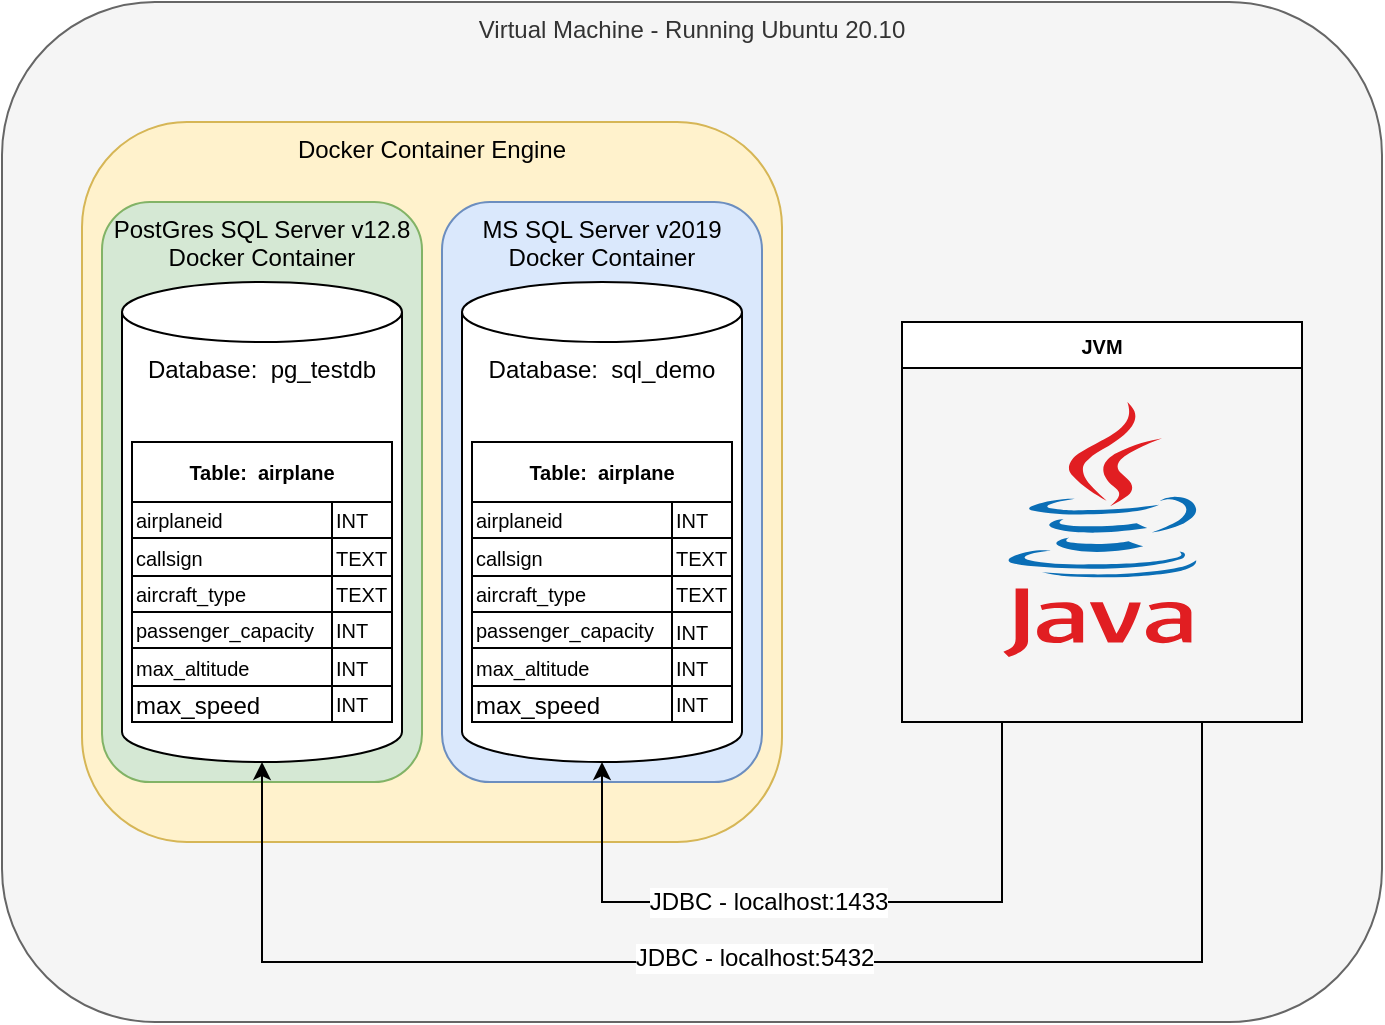 <mxfile version="15.2.7" type="device"><diagram id="0VWjshjp3TFPzyxE3Vly" name="Page-1"><mxGraphModel dx="1818" dy="1108" grid="1" gridSize="10" guides="1" tooltips="1" connect="1" arrows="1" fold="1" page="1" pageScale="1" pageWidth="850" pageHeight="1100" math="0" shadow="0"><root><mxCell id="0"/><mxCell id="1" parent="0"/><mxCell id="3kKuIaXTK_aM8c4LEwV5-1" value="&lt;div style=&quot;&quot;&gt;&lt;span&gt;Virtual Machine - Running Ubuntu 20.10&lt;/span&gt;&lt;/div&gt;" style="rounded=1;whiteSpace=wrap;html=1;align=center;verticalAlign=top;fillColor=#f5f5f5;strokeColor=#666666;fontColor=#333333;" vertex="1" parent="1"><mxGeometry x="80" y="210" width="690" height="510" as="geometry"/></mxCell><mxCell id="3kKuIaXTK_aM8c4LEwV5-2" value="Docker Container Engine" style="rounded=1;whiteSpace=wrap;html=1;align=center;verticalAlign=top;fillColor=#fff2cc;strokeColor=#d6b656;" vertex="1" parent="1"><mxGeometry x="120" y="270" width="350" height="360" as="geometry"/></mxCell><mxCell id="3kKuIaXTK_aM8c4LEwV5-3" value="PostGres SQL Server v12.8&lt;br&gt;Docker Container" style="rounded=1;whiteSpace=wrap;html=1;align=center;verticalAlign=top;fillColor=#d5e8d4;strokeColor=#82b366;" vertex="1" parent="1"><mxGeometry x="130" y="310" width="160" height="290" as="geometry"/></mxCell><mxCell id="3kKuIaXTK_aM8c4LEwV5-4" value="Database:&amp;nbsp; pg_testdb" style="shape=cylinder3;whiteSpace=wrap;html=1;boundedLbl=1;backgroundOutline=1;size=15;align=center;verticalAlign=top;" vertex="1" parent="1"><mxGeometry x="140" y="350" width="140" height="240" as="geometry"/></mxCell><mxCell id="3kKuIaXTK_aM8c4LEwV5-5" value="Table:  airplane" style="shape=table;startSize=30;container=1;collapsible=0;childLayout=tableLayout;fontStyle=1;align=center;pointerEvents=1;fontSize=10;" vertex="1" parent="1"><mxGeometry x="145" y="430" width="130" height="140" as="geometry"/></mxCell><mxCell id="3kKuIaXTK_aM8c4LEwV5-6" value="" style="shape=partialRectangle;html=1;whiteSpace=wrap;collapsible=0;dropTarget=0;pointerEvents=0;fillColor=none;top=0;left=0;bottom=0;right=0;points=[[0,0.5],[1,0.5]];portConstraint=eastwest;" vertex="1" parent="3kKuIaXTK_aM8c4LEwV5-5"><mxGeometry y="30" width="130" height="18" as="geometry"/></mxCell><mxCell id="3kKuIaXTK_aM8c4LEwV5-7" value="airplaneid" style="shape=partialRectangle;html=1;whiteSpace=wrap;connectable=0;fillColor=none;top=0;left=0;bottom=0;right=0;overflow=hidden;pointerEvents=1;align=left;fontSize=10;" vertex="1" parent="3kKuIaXTK_aM8c4LEwV5-6"><mxGeometry width="100" height="18" as="geometry"/></mxCell><mxCell id="3kKuIaXTK_aM8c4LEwV5-8" value="INT" style="shape=partialRectangle;html=1;whiteSpace=wrap;connectable=0;fillColor=none;top=0;left=0;bottom=0;right=0;overflow=hidden;pointerEvents=1;align=left;fontSize=10;" vertex="1" parent="3kKuIaXTK_aM8c4LEwV5-6"><mxGeometry x="100" width="30" height="18" as="geometry"/></mxCell><mxCell id="3kKuIaXTK_aM8c4LEwV5-10" value="" style="shape=partialRectangle;html=1;whiteSpace=wrap;collapsible=0;dropTarget=0;pointerEvents=0;fillColor=none;top=0;left=0;bottom=0;right=0;points=[[0,0.5],[1,0.5]];portConstraint=eastwest;" vertex="1" parent="3kKuIaXTK_aM8c4LEwV5-5"><mxGeometry y="48" width="130" height="19" as="geometry"/></mxCell><mxCell id="3kKuIaXTK_aM8c4LEwV5-11" value="callsign" style="shape=partialRectangle;html=1;whiteSpace=wrap;connectable=0;fillColor=none;top=0;left=0;bottom=0;right=0;overflow=hidden;pointerEvents=1;align=left;fontSize=10;" vertex="1" parent="3kKuIaXTK_aM8c4LEwV5-10"><mxGeometry width="100" height="19" as="geometry"/></mxCell><mxCell id="3kKuIaXTK_aM8c4LEwV5-12" value="TEXT" style="shape=partialRectangle;html=1;whiteSpace=wrap;connectable=0;fillColor=none;top=0;left=0;bottom=0;right=0;overflow=hidden;pointerEvents=1;align=left;fontSize=10;" vertex="1" parent="3kKuIaXTK_aM8c4LEwV5-10"><mxGeometry x="100" width="30" height="19" as="geometry"/></mxCell><mxCell id="3kKuIaXTK_aM8c4LEwV5-14" value="" style="shape=partialRectangle;html=1;whiteSpace=wrap;collapsible=0;dropTarget=0;pointerEvents=0;fillColor=none;top=0;left=0;bottom=0;right=0;points=[[0,0.5],[1,0.5]];portConstraint=eastwest;" vertex="1" parent="3kKuIaXTK_aM8c4LEwV5-5"><mxGeometry y="67" width="130" height="18" as="geometry"/></mxCell><mxCell id="3kKuIaXTK_aM8c4LEwV5-15" value="aircraft_type&lt;span style=&quot;white-space: pre ; font-size: 10px&quot;&gt;&#9;&lt;/span&gt;&lt;span style=&quot;white-space: pre ; font-size: 10px&quot;&gt;&#9;&lt;/span&gt;" style="shape=partialRectangle;html=1;whiteSpace=wrap;connectable=0;fillColor=none;top=0;left=0;bottom=0;right=0;overflow=hidden;pointerEvents=1;align=left;fontSize=10;" vertex="1" parent="3kKuIaXTK_aM8c4LEwV5-14"><mxGeometry width="100" height="18" as="geometry"/></mxCell><mxCell id="3kKuIaXTK_aM8c4LEwV5-16" value="TEXT" style="shape=partialRectangle;html=1;whiteSpace=wrap;connectable=0;fillColor=none;top=0;left=0;bottom=0;right=0;overflow=hidden;pointerEvents=1;align=left;fontSize=10;" vertex="1" parent="3kKuIaXTK_aM8c4LEwV5-14"><mxGeometry x="100" width="30" height="18" as="geometry"/></mxCell><mxCell id="3kKuIaXTK_aM8c4LEwV5-24" style="shape=partialRectangle;html=1;whiteSpace=wrap;collapsible=0;dropTarget=0;pointerEvents=0;fillColor=none;top=0;left=0;bottom=0;right=0;points=[[0,0.5],[1,0.5]];portConstraint=eastwest;" vertex="1" parent="3kKuIaXTK_aM8c4LEwV5-5"><mxGeometry y="85" width="130" height="18" as="geometry"/></mxCell><mxCell id="3kKuIaXTK_aM8c4LEwV5-25" value="passenger_capacity" style="shape=partialRectangle;html=1;whiteSpace=wrap;connectable=0;fillColor=none;top=0;left=0;bottom=0;right=0;overflow=hidden;pointerEvents=1;align=left;fontSize=10;" vertex="1" parent="3kKuIaXTK_aM8c4LEwV5-24"><mxGeometry width="100" height="18" as="geometry"/></mxCell><mxCell id="3kKuIaXTK_aM8c4LEwV5-26" value="&lt;span style=&quot;font-size: 10px;&quot;&gt;INT&lt;/span&gt;" style="shape=partialRectangle;html=1;whiteSpace=wrap;connectable=0;fillColor=none;top=0;left=0;bottom=0;right=0;overflow=hidden;pointerEvents=1;align=left;fontSize=10;" vertex="1" parent="3kKuIaXTK_aM8c4LEwV5-24"><mxGeometry x="100" width="30" height="18" as="geometry"/></mxCell><mxCell id="3kKuIaXTK_aM8c4LEwV5-21" style="shape=partialRectangle;html=1;whiteSpace=wrap;collapsible=0;dropTarget=0;pointerEvents=0;fillColor=none;top=0;left=0;bottom=0;right=0;points=[[0,0.5],[1,0.5]];portConstraint=eastwest;" vertex="1" parent="3kKuIaXTK_aM8c4LEwV5-5"><mxGeometry y="103" width="130" height="19" as="geometry"/></mxCell><mxCell id="3kKuIaXTK_aM8c4LEwV5-22" value="max_altitude" style="shape=partialRectangle;html=1;whiteSpace=wrap;connectable=0;fillColor=none;top=0;left=0;bottom=0;right=0;overflow=hidden;pointerEvents=1;align=left;fontSize=10;" vertex="1" parent="3kKuIaXTK_aM8c4LEwV5-21"><mxGeometry width="100" height="19" as="geometry"/></mxCell><mxCell id="3kKuIaXTK_aM8c4LEwV5-23" value="&lt;span style=&quot;font-size: 10px;&quot;&gt;INT&lt;/span&gt;" style="shape=partialRectangle;html=1;whiteSpace=wrap;connectable=0;fillColor=none;top=0;left=0;bottom=0;right=0;overflow=hidden;pointerEvents=1;align=left;fontSize=10;" vertex="1" parent="3kKuIaXTK_aM8c4LEwV5-21"><mxGeometry x="100" width="30" height="19" as="geometry"/></mxCell><mxCell id="3kKuIaXTK_aM8c4LEwV5-18" style="shape=partialRectangle;html=1;whiteSpace=wrap;collapsible=0;dropTarget=0;pointerEvents=0;fillColor=none;top=0;left=0;bottom=0;right=0;points=[[0,0.5],[1,0.5]];portConstraint=eastwest;" vertex="1" parent="3kKuIaXTK_aM8c4LEwV5-5"><mxGeometry y="122" width="130" height="18" as="geometry"/></mxCell><mxCell id="3kKuIaXTK_aM8c4LEwV5-19" value="max_speed" style="shape=partialRectangle;html=1;whiteSpace=wrap;connectable=0;fillColor=none;top=0;left=0;bottom=0;right=0;overflow=hidden;pointerEvents=1;align=left;" vertex="1" parent="3kKuIaXTK_aM8c4LEwV5-18"><mxGeometry width="100" height="18" as="geometry"/></mxCell><mxCell id="3kKuIaXTK_aM8c4LEwV5-20" value="&lt;span style=&quot;font-size: 10px;&quot;&gt;INT&lt;/span&gt;" style="shape=partialRectangle;html=1;whiteSpace=wrap;connectable=0;fillColor=none;top=0;left=0;bottom=0;right=0;overflow=hidden;pointerEvents=1;align=left;fontSize=10;" vertex="1" parent="3kKuIaXTK_aM8c4LEwV5-18"><mxGeometry x="100" width="30" height="18" as="geometry"/></mxCell><mxCell id="3kKuIaXTK_aM8c4LEwV5-27" value="MS SQL Server v2019&lt;br&gt;Docker Container" style="rounded=1;whiteSpace=wrap;html=1;align=center;verticalAlign=top;fillColor=#dae8fc;strokeColor=#6c8ebf;" vertex="1" parent="1"><mxGeometry x="300" y="310" width="160" height="290" as="geometry"/></mxCell><mxCell id="3kKuIaXTK_aM8c4LEwV5-28" value="Database:&amp;nbsp; sql_demo" style="shape=cylinder3;whiteSpace=wrap;html=1;boundedLbl=1;backgroundOutline=1;size=15;align=center;verticalAlign=top;" vertex="1" parent="1"><mxGeometry x="310" y="350" width="140" height="240" as="geometry"/></mxCell><mxCell id="3kKuIaXTK_aM8c4LEwV5-29" value="Table:  airplane" style="shape=table;startSize=30;container=1;collapsible=0;childLayout=tableLayout;fontStyle=1;align=center;pointerEvents=1;fontSize=10;" vertex="1" parent="1"><mxGeometry x="315" y="430" width="130" height="140" as="geometry"/></mxCell><mxCell id="3kKuIaXTK_aM8c4LEwV5-30" value="" style="shape=partialRectangle;html=1;whiteSpace=wrap;collapsible=0;dropTarget=0;pointerEvents=0;fillColor=none;top=0;left=0;bottom=0;right=0;points=[[0,0.5],[1,0.5]];portConstraint=eastwest;" vertex="1" parent="3kKuIaXTK_aM8c4LEwV5-29"><mxGeometry y="30" width="130" height="18" as="geometry"/></mxCell><mxCell id="3kKuIaXTK_aM8c4LEwV5-31" value="airplaneid" style="shape=partialRectangle;html=1;whiteSpace=wrap;connectable=0;fillColor=none;top=0;left=0;bottom=0;right=0;overflow=hidden;pointerEvents=1;align=left;fontSize=10;" vertex="1" parent="3kKuIaXTK_aM8c4LEwV5-30"><mxGeometry width="100" height="18" as="geometry"/></mxCell><mxCell id="3kKuIaXTK_aM8c4LEwV5-32" value="INT" style="shape=partialRectangle;html=1;whiteSpace=wrap;connectable=0;fillColor=none;top=0;left=0;bottom=0;right=0;overflow=hidden;pointerEvents=1;align=left;fontSize=10;" vertex="1" parent="3kKuIaXTK_aM8c4LEwV5-30"><mxGeometry x="100" width="30" height="18" as="geometry"/></mxCell><mxCell id="3kKuIaXTK_aM8c4LEwV5-33" value="" style="shape=partialRectangle;html=1;whiteSpace=wrap;collapsible=0;dropTarget=0;pointerEvents=0;fillColor=none;top=0;left=0;bottom=0;right=0;points=[[0,0.5],[1,0.5]];portConstraint=eastwest;" vertex="1" parent="3kKuIaXTK_aM8c4LEwV5-29"><mxGeometry y="48" width="130" height="19" as="geometry"/></mxCell><mxCell id="3kKuIaXTK_aM8c4LEwV5-34" value="callsign" style="shape=partialRectangle;html=1;whiteSpace=wrap;connectable=0;fillColor=none;top=0;left=0;bottom=0;right=0;overflow=hidden;pointerEvents=1;align=left;fontSize=10;" vertex="1" parent="3kKuIaXTK_aM8c4LEwV5-33"><mxGeometry width="100" height="19" as="geometry"/></mxCell><mxCell id="3kKuIaXTK_aM8c4LEwV5-35" value="TEXT" style="shape=partialRectangle;html=1;whiteSpace=wrap;connectable=0;fillColor=none;top=0;left=0;bottom=0;right=0;overflow=hidden;pointerEvents=1;align=left;fontSize=10;" vertex="1" parent="3kKuIaXTK_aM8c4LEwV5-33"><mxGeometry x="100" width="30" height="19" as="geometry"/></mxCell><mxCell id="3kKuIaXTK_aM8c4LEwV5-36" value="" style="shape=partialRectangle;html=1;whiteSpace=wrap;collapsible=0;dropTarget=0;pointerEvents=0;fillColor=none;top=0;left=0;bottom=0;right=0;points=[[0,0.5],[1,0.5]];portConstraint=eastwest;" vertex="1" parent="3kKuIaXTK_aM8c4LEwV5-29"><mxGeometry y="67" width="130" height="18" as="geometry"/></mxCell><mxCell id="3kKuIaXTK_aM8c4LEwV5-37" value="aircraft_type&lt;span style=&quot;white-space: pre ; font-size: 10px&quot;&gt;&#9;&lt;/span&gt;&lt;span style=&quot;white-space: pre ; font-size: 10px&quot;&gt;&#9;&lt;/span&gt;" style="shape=partialRectangle;html=1;whiteSpace=wrap;connectable=0;fillColor=none;top=0;left=0;bottom=0;right=0;overflow=hidden;pointerEvents=1;align=left;fontSize=10;" vertex="1" parent="3kKuIaXTK_aM8c4LEwV5-36"><mxGeometry width="100" height="18" as="geometry"/></mxCell><mxCell id="3kKuIaXTK_aM8c4LEwV5-38" value="TEXT" style="shape=partialRectangle;html=1;whiteSpace=wrap;connectable=0;fillColor=none;top=0;left=0;bottom=0;right=0;overflow=hidden;pointerEvents=1;align=left;fontSize=10;" vertex="1" parent="3kKuIaXTK_aM8c4LEwV5-36"><mxGeometry x="100" width="30" height="18" as="geometry"/></mxCell><mxCell id="3kKuIaXTK_aM8c4LEwV5-39" style="shape=partialRectangle;html=1;whiteSpace=wrap;collapsible=0;dropTarget=0;pointerEvents=0;fillColor=none;top=0;left=0;bottom=0;right=0;points=[[0,0.5],[1,0.5]];portConstraint=eastwest;" vertex="1" parent="3kKuIaXTK_aM8c4LEwV5-29"><mxGeometry y="85" width="130" height="18" as="geometry"/></mxCell><mxCell id="3kKuIaXTK_aM8c4LEwV5-40" value="passenger_capacity" style="shape=partialRectangle;html=1;whiteSpace=wrap;connectable=0;fillColor=none;top=0;left=0;bottom=0;right=0;overflow=hidden;pointerEvents=1;align=left;fontSize=10;" vertex="1" parent="3kKuIaXTK_aM8c4LEwV5-39"><mxGeometry width="100" height="18" as="geometry"/></mxCell><mxCell id="3kKuIaXTK_aM8c4LEwV5-41" value="&lt;span&gt;&lt;font style=&quot;font-size: 10px&quot;&gt;INT&lt;/font&gt;&lt;/span&gt;" style="shape=partialRectangle;html=1;whiteSpace=wrap;connectable=0;fillColor=none;top=0;left=0;bottom=0;right=0;overflow=hidden;pointerEvents=1;align=left;" vertex="1" parent="3kKuIaXTK_aM8c4LEwV5-39"><mxGeometry x="100" width="30" height="18" as="geometry"/></mxCell><mxCell id="3kKuIaXTK_aM8c4LEwV5-42" style="shape=partialRectangle;html=1;whiteSpace=wrap;collapsible=0;dropTarget=0;pointerEvents=0;fillColor=none;top=0;left=0;bottom=0;right=0;points=[[0,0.5],[1,0.5]];portConstraint=eastwest;" vertex="1" parent="3kKuIaXTK_aM8c4LEwV5-29"><mxGeometry y="103" width="130" height="19" as="geometry"/></mxCell><mxCell id="3kKuIaXTK_aM8c4LEwV5-43" value="max_altitude" style="shape=partialRectangle;html=1;whiteSpace=wrap;connectable=0;fillColor=none;top=0;left=0;bottom=0;right=0;overflow=hidden;pointerEvents=1;align=left;fontSize=10;" vertex="1" parent="3kKuIaXTK_aM8c4LEwV5-42"><mxGeometry width="100" height="19" as="geometry"/></mxCell><mxCell id="3kKuIaXTK_aM8c4LEwV5-44" value="&lt;span style=&quot;font-size: 10px;&quot;&gt;INT&lt;/span&gt;" style="shape=partialRectangle;html=1;whiteSpace=wrap;connectable=0;fillColor=none;top=0;left=0;bottom=0;right=0;overflow=hidden;pointerEvents=1;align=left;fontSize=10;" vertex="1" parent="3kKuIaXTK_aM8c4LEwV5-42"><mxGeometry x="100" width="30" height="19" as="geometry"/></mxCell><mxCell id="3kKuIaXTK_aM8c4LEwV5-45" style="shape=partialRectangle;html=1;whiteSpace=wrap;collapsible=0;dropTarget=0;pointerEvents=0;fillColor=none;top=0;left=0;bottom=0;right=0;points=[[0,0.5],[1,0.5]];portConstraint=eastwest;" vertex="1" parent="3kKuIaXTK_aM8c4LEwV5-29"><mxGeometry y="122" width="130" height="18" as="geometry"/></mxCell><mxCell id="3kKuIaXTK_aM8c4LEwV5-46" value="max_speed" style="shape=partialRectangle;html=1;whiteSpace=wrap;connectable=0;fillColor=none;top=0;left=0;bottom=0;right=0;overflow=hidden;pointerEvents=1;align=left;" vertex="1" parent="3kKuIaXTK_aM8c4LEwV5-45"><mxGeometry width="100" height="18" as="geometry"/></mxCell><mxCell id="3kKuIaXTK_aM8c4LEwV5-47" value="&lt;span style=&quot;font-size: 10px;&quot;&gt;INT&lt;/span&gt;" style="shape=partialRectangle;html=1;whiteSpace=wrap;connectable=0;fillColor=none;top=0;left=0;bottom=0;right=0;overflow=hidden;pointerEvents=1;align=left;fontSize=10;" vertex="1" parent="3kKuIaXTK_aM8c4LEwV5-45"><mxGeometry x="100" width="30" height="18" as="geometry"/></mxCell><mxCell id="3kKuIaXTK_aM8c4LEwV5-63" style="edgeStyle=orthogonalEdgeStyle;rounded=0;orthogonalLoop=1;jettySize=auto;html=1;exitX=0.25;exitY=1;exitDx=0;exitDy=0;entryX=0.5;entryY=1;entryDx=0;entryDy=0;entryPerimeter=0;fontSize=12;" edge="1" parent="1" source="3kKuIaXTK_aM8c4LEwV5-49" target="3kKuIaXTK_aM8c4LEwV5-28"><mxGeometry relative="1" as="geometry"><Array as="points"><mxPoint x="580" y="660"/><mxPoint x="380" y="660"/></Array></mxGeometry></mxCell><mxCell id="3kKuIaXTK_aM8c4LEwV5-65" value="JDBC - localhost:1433" style="edgeLabel;html=1;align=center;verticalAlign=middle;resizable=0;points=[];fontSize=12;" vertex="1" connectable="0" parent="3kKuIaXTK_aM8c4LEwV5-63"><mxGeometry x="0.152" relative="1" as="geometry"><mxPoint as="offset"/></mxGeometry></mxCell><mxCell id="3kKuIaXTK_aM8c4LEwV5-49" value="JVM" style="swimlane;fontSize=10;align=center;verticalAlign=top;" vertex="1" parent="1"><mxGeometry x="530" y="370" width="200" height="200" as="geometry"/></mxCell><mxCell id="3kKuIaXTK_aM8c4LEwV5-48" value="" style="dashed=0;outlineConnect=0;html=1;align=center;labelPosition=center;verticalLabelPosition=bottom;verticalAlign=top;shape=mxgraph.weblogos.java;fontSize=10;" vertex="1" parent="3kKuIaXTK_aM8c4LEwV5-49"><mxGeometry x="50.7" y="40" width="98.6" height="127.5" as="geometry"/></mxCell><mxCell id="3kKuIaXTK_aM8c4LEwV5-50" style="edgeStyle=orthogonalEdgeStyle;rounded=0;orthogonalLoop=1;jettySize=auto;html=1;entryX=0.5;entryY=1;entryDx=0;entryDy=0;entryPerimeter=0;fontSize=10;exitX=0.75;exitY=1;exitDx=0;exitDy=0;" edge="1" parent="1" source="3kKuIaXTK_aM8c4LEwV5-49" target="3kKuIaXTK_aM8c4LEwV5-4"><mxGeometry relative="1" as="geometry"><Array as="points"><mxPoint x="680" y="690"/><mxPoint x="210" y="690"/></Array></mxGeometry></mxCell><mxCell id="3kKuIaXTK_aM8c4LEwV5-51" value="JDBC - localhost:5432" style="edgeLabel;html=1;align=center;verticalAlign=middle;resizable=0;points=[];fontSize=12;" vertex="1" connectable="0" parent="3kKuIaXTK_aM8c4LEwV5-50"><mxGeometry x="-0.006" y="-2" relative="1" as="geometry"><mxPoint x="-1" as="offset"/></mxGeometry></mxCell></root></mxGraphModel></diagram></mxfile>